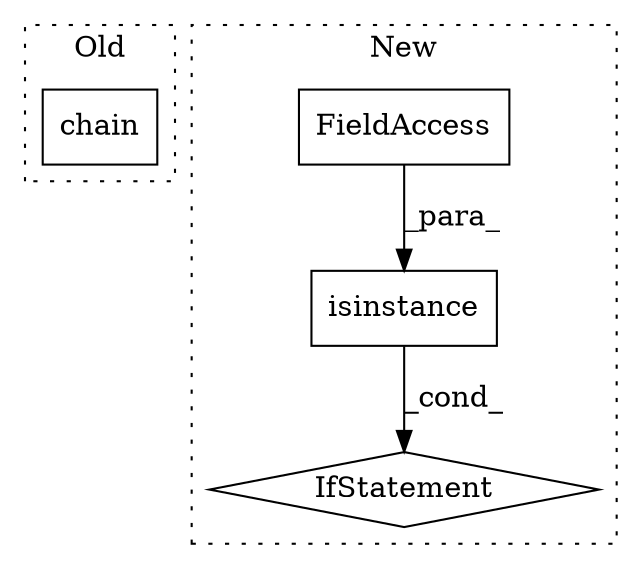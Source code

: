 digraph G {
subgraph cluster0 {
1 [label="chain" a="32" s="1421,1478" l="11,1" shape="box"];
label = "Old";
style="dotted";
}
subgraph cluster1 {
2 [label="isinstance" a="32" s="1423,1440" l="11,1" shape="box"];
3 [label="IfStatement" a="25" s="1405,1529" l="4,2" shape="diamond"];
4 [label="FieldAccess" a="22" s="1436" l="4" shape="box"];
label = "New";
style="dotted";
}
2 -> 3 [label="_cond_"];
4 -> 2 [label="_para_"];
}